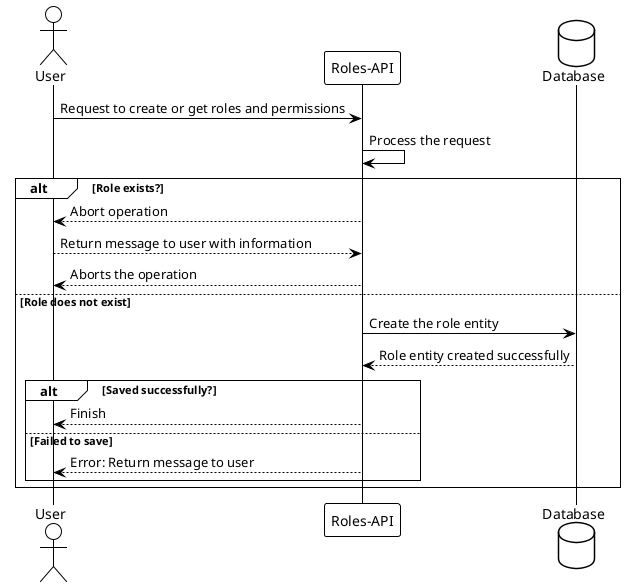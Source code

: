 @startuml
!theme plain

actor User
participant RolesAPI as "Roles-API"
database Database

User -> RolesAPI: Request to create or get roles and permissions
RolesAPI -> RolesAPI: Process the request

alt Role exists?
    RolesAPI --> User: Abort operation
    User --> RolesAPI: Return message to user with information
    RolesAPI --> User: Aborts the operation
else Role does not exist
    RolesAPI -> Database: Create the role entity
    Database --> RolesAPI: Role entity created successfully

    alt Saved successfully?
        RolesAPI --> User: Finish
    else Failed to save
        RolesAPI --> User: Error: Return message to user
    end
end

@enduml

